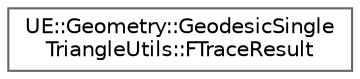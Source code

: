 digraph "Graphical Class Hierarchy"
{
 // INTERACTIVE_SVG=YES
 // LATEX_PDF_SIZE
  bgcolor="transparent";
  edge [fontname=Helvetica,fontsize=10,labelfontname=Helvetica,labelfontsize=10];
  node [fontname=Helvetica,fontsize=10,shape=box,height=0.2,width=0.4];
  rankdir="LR";
  Node0 [id="Node000000",label="UE::Geometry::GeodesicSingle\lTriangleUtils::FTraceResult",height=0.2,width=0.4,color="grey40", fillcolor="white", style="filled",URL="$d3/d6a/structUE_1_1Geometry_1_1GeodesicSingleTriangleUtils_1_1FTraceResult.html",tooltip=" "];
}

